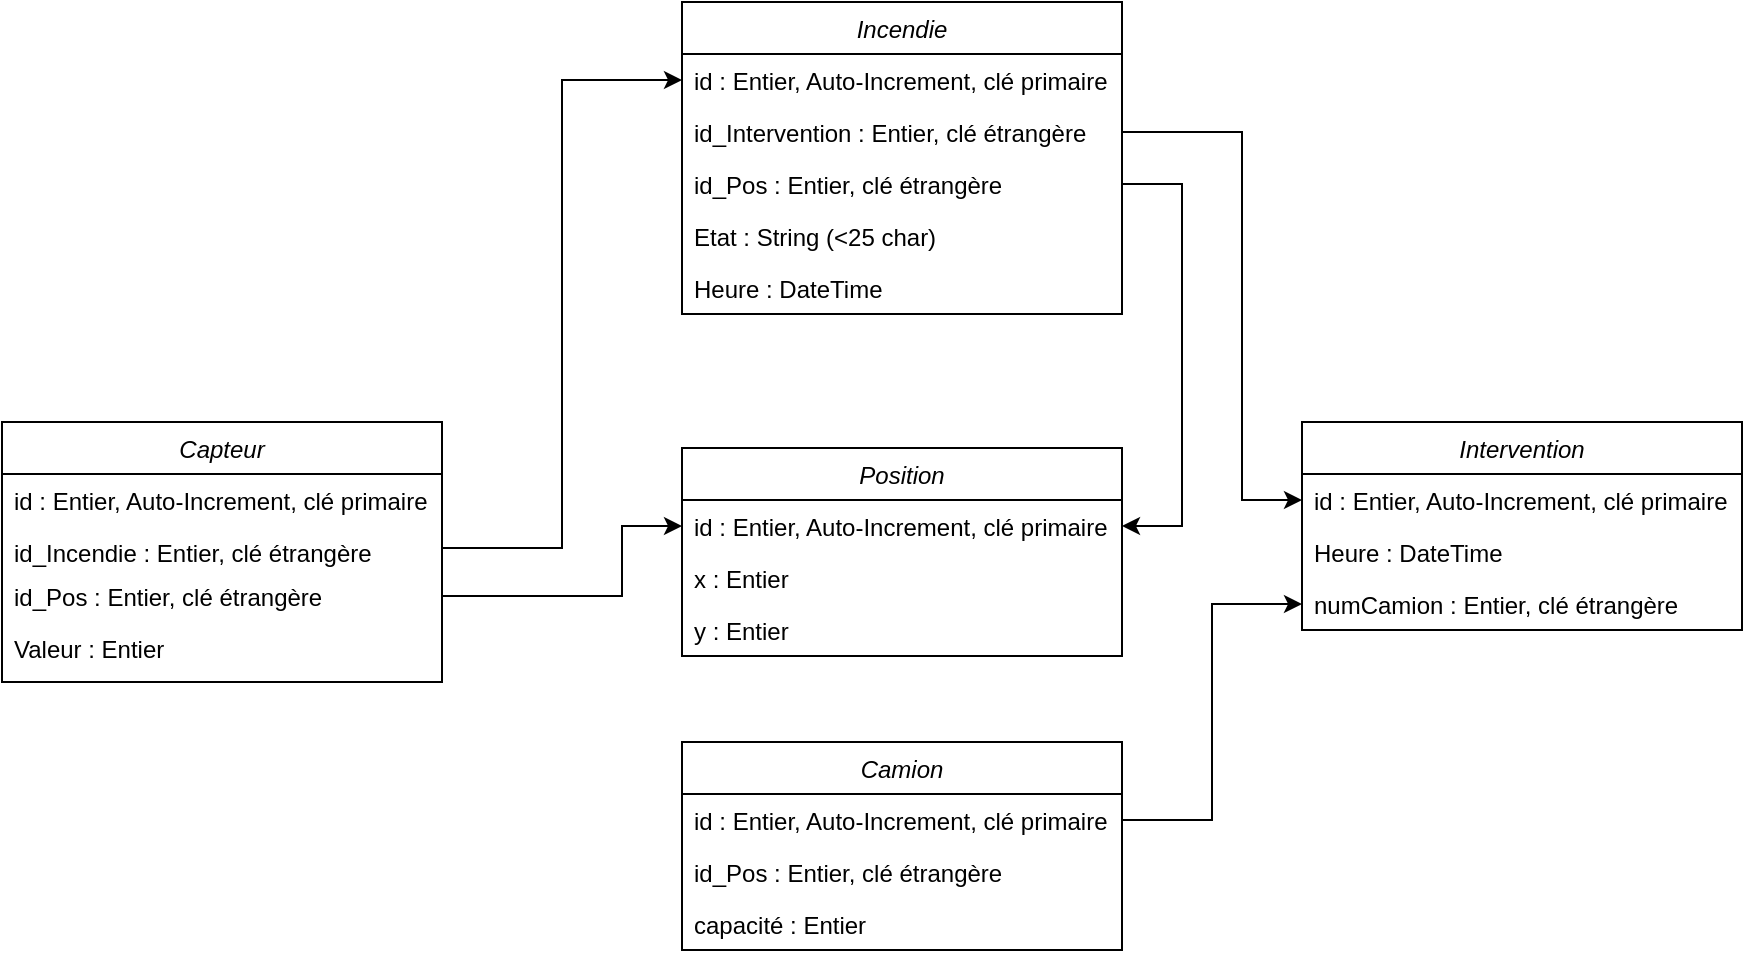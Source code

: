 <mxfile version="14.0.0" type="device"><diagram id="C5RBs43oDa-KdzZeNtuy" name="Page-1"><mxGraphModel dx="2249" dy="723" grid="1" gridSize="10" guides="1" tooltips="1" connect="1" arrows="1" fold="1" page="1" pageScale="1" pageWidth="827" pageHeight="1169" math="0" shadow="0"><root><mxCell id="WIyWlLk6GJQsqaUBKTNV-0"/><mxCell id="WIyWlLk6GJQsqaUBKTNV-1" parent="WIyWlLk6GJQsqaUBKTNV-0"/><mxCell id="zkfFHV4jXpPFQw0GAbJ--0" value="Incendie&#10;" style="swimlane;fontStyle=2;align=center;verticalAlign=top;childLayout=stackLayout;horizontal=1;startSize=26;horizontalStack=0;resizeParent=1;resizeLast=0;collapsible=1;marginBottom=0;rounded=0;shadow=0;strokeWidth=1;" parent="WIyWlLk6GJQsqaUBKTNV-1" vertex="1"><mxGeometry x="290" y="30" width="220" height="156" as="geometry"><mxRectangle x="230" y="140" width="160" height="26" as="alternateBounds"/></mxGeometry></mxCell><mxCell id="zkfFHV4jXpPFQw0GAbJ--1" value="id : Entier, Auto-Increment, clé primaire" style="text;align=left;verticalAlign=top;spacingLeft=4;spacingRight=4;overflow=hidden;rotatable=0;points=[[0,0.5],[1,0.5]];portConstraint=eastwest;" parent="zkfFHV4jXpPFQw0GAbJ--0" vertex="1"><mxGeometry y="26" width="220" height="26" as="geometry"/></mxCell><mxCell id="zkfFHV4jXpPFQw0GAbJ--3" value="id_Intervention : Entier, clé étrangère" style="text;align=left;verticalAlign=top;spacingLeft=4;spacingRight=4;overflow=hidden;rotatable=0;points=[[0,0.5],[1,0.5]];portConstraint=eastwest;rounded=0;shadow=0;html=0;" parent="zkfFHV4jXpPFQw0GAbJ--0" vertex="1"><mxGeometry y="52" width="220" height="26" as="geometry"/></mxCell><mxCell id="l-dgdEgJUGUQhCcOQDO2-19" value="id_Pos : Entier, clé étrangère" style="text;align=left;verticalAlign=top;spacingLeft=4;spacingRight=4;overflow=hidden;rotatable=0;points=[[0,0.5],[1,0.5]];portConstraint=eastwest;rounded=0;shadow=0;html=0;" parent="zkfFHV4jXpPFQw0GAbJ--0" vertex="1"><mxGeometry y="78" width="220" height="26" as="geometry"/></mxCell><mxCell id="zkfFHV4jXpPFQw0GAbJ--5" value="Etat : String (&lt;25 char)" style="text;align=left;verticalAlign=top;spacingLeft=4;spacingRight=4;overflow=hidden;rotatable=0;points=[[0,0.5],[1,0.5]];portConstraint=eastwest;" parent="zkfFHV4jXpPFQw0GAbJ--0" vertex="1"><mxGeometry y="104" width="220" height="26" as="geometry"/></mxCell><mxCell id="gIKAV2bBjxjKzKR-FKkH-11" value="Heure : DateTime" style="text;align=left;verticalAlign=top;spacingLeft=4;spacingRight=4;overflow=hidden;rotatable=0;points=[[0,0.5],[1,0.5]];portConstraint=eastwest;" vertex="1" parent="zkfFHV4jXpPFQw0GAbJ--0"><mxGeometry y="130" width="220" height="26" as="geometry"/></mxCell><mxCell id="l-dgdEgJUGUQhCcOQDO2-0" value="Intervention&#10;" style="swimlane;fontStyle=2;align=center;verticalAlign=top;childLayout=stackLayout;horizontal=1;startSize=26;horizontalStack=0;resizeParent=1;resizeLast=0;collapsible=1;marginBottom=0;rounded=0;shadow=0;strokeWidth=1;" parent="WIyWlLk6GJQsqaUBKTNV-1" vertex="1"><mxGeometry x="600" y="240" width="220" height="104" as="geometry"><mxRectangle x="230" y="140" width="160" height="26" as="alternateBounds"/></mxGeometry></mxCell><mxCell id="l-dgdEgJUGUQhCcOQDO2-1" value="id : Entier, Auto-Increment, clé primaire" style="text;align=left;verticalAlign=top;spacingLeft=4;spacingRight=4;overflow=hidden;rotatable=0;points=[[0,0.5],[1,0.5]];portConstraint=eastwest;" parent="l-dgdEgJUGUQhCcOQDO2-0" vertex="1"><mxGeometry y="26" width="220" height="26" as="geometry"/></mxCell><mxCell id="l-dgdEgJUGUQhCcOQDO2-2" value="Heure : DateTime" style="text;align=left;verticalAlign=top;spacingLeft=4;spacingRight=4;overflow=hidden;rotatable=0;points=[[0,0.5],[1,0.5]];portConstraint=eastwest;" parent="l-dgdEgJUGUQhCcOQDO2-0" vertex="1"><mxGeometry y="52" width="220" height="26" as="geometry"/></mxCell><mxCell id="l-dgdEgJUGUQhCcOQDO2-3" value="numCamion : Entier, clé étrangère" style="text;align=left;verticalAlign=top;spacingLeft=4;spacingRight=4;overflow=hidden;rotatable=0;points=[[0,0.5],[1,0.5]];portConstraint=eastwest;rounded=0;shadow=0;html=0;" parent="l-dgdEgJUGUQhCcOQDO2-0" vertex="1"><mxGeometry y="78" width="220" height="26" as="geometry"/></mxCell><mxCell id="l-dgdEgJUGUQhCcOQDO2-6" value="Camion" style="swimlane;fontStyle=2;align=center;verticalAlign=top;childLayout=stackLayout;horizontal=1;startSize=26;horizontalStack=0;resizeParent=1;resizeLast=0;collapsible=1;marginBottom=0;rounded=0;shadow=0;strokeWidth=1;" parent="WIyWlLk6GJQsqaUBKTNV-1" vertex="1"><mxGeometry x="290" y="400" width="220" height="104" as="geometry"><mxRectangle x="230" y="140" width="160" height="26" as="alternateBounds"/></mxGeometry></mxCell><mxCell id="l-dgdEgJUGUQhCcOQDO2-7" value="id : Entier, Auto-Increment, clé primaire" style="text;align=left;verticalAlign=top;spacingLeft=4;spacingRight=4;overflow=hidden;rotatable=0;points=[[0,0.5],[1,0.5]];portConstraint=eastwest;" parent="l-dgdEgJUGUQhCcOQDO2-6" vertex="1"><mxGeometry y="26" width="220" height="26" as="geometry"/></mxCell><mxCell id="l-dgdEgJUGUQhCcOQDO2-8" value="id_Pos : Entier, clé étrangère" style="text;align=left;verticalAlign=top;spacingLeft=4;spacingRight=4;overflow=hidden;rotatable=0;points=[[0,0.5],[1,0.5]];portConstraint=eastwest;" parent="l-dgdEgJUGUQhCcOQDO2-6" vertex="1"><mxGeometry y="52" width="220" height="26" as="geometry"/></mxCell><mxCell id="l-dgdEgJUGUQhCcOQDO2-10" value="capacité : Entier " style="text;align=left;verticalAlign=top;spacingLeft=4;spacingRight=4;overflow=hidden;rotatable=0;points=[[0,0.5],[1,0.5]];portConstraint=eastwest;rounded=0;shadow=0;html=0;" parent="l-dgdEgJUGUQhCcOQDO2-6" vertex="1"><mxGeometry y="78" width="220" height="26" as="geometry"/></mxCell><mxCell id="l-dgdEgJUGUQhCcOQDO2-12" value="Capteur" style="swimlane;fontStyle=2;align=center;verticalAlign=top;childLayout=stackLayout;horizontal=1;startSize=26;horizontalStack=0;resizeParent=1;resizeLast=0;collapsible=1;marginBottom=0;rounded=0;shadow=0;strokeWidth=1;" parent="WIyWlLk6GJQsqaUBKTNV-1" vertex="1"><mxGeometry x="-50" y="240" width="220" height="130" as="geometry"><mxRectangle x="230" y="140" width="160" height="26" as="alternateBounds"/></mxGeometry></mxCell><mxCell id="l-dgdEgJUGUQhCcOQDO2-13" value="id : Entier, Auto-Increment, clé primaire" style="text;align=left;verticalAlign=top;spacingLeft=4;spacingRight=4;overflow=hidden;rotatable=0;points=[[0,0.5],[1,0.5]];portConstraint=eastwest;" parent="l-dgdEgJUGUQhCcOQDO2-12" vertex="1"><mxGeometry y="26" width="220" height="26" as="geometry"/></mxCell><mxCell id="gIKAV2bBjxjKzKR-FKkH-6" value="id_Incendie : Entier, clé étrangère" style="text;align=left;verticalAlign=top;spacingLeft=4;spacingRight=4;overflow=hidden;rotatable=0;points=[[0,0.5],[1,0.5]];portConstraint=eastwest;rounded=0;shadow=0;html=0;" vertex="1" parent="l-dgdEgJUGUQhCcOQDO2-12"><mxGeometry y="52" width="220" height="22" as="geometry"/></mxCell><mxCell id="l-dgdEgJUGUQhCcOQDO2-14" value="id_Pos : Entier, clé étrangère" style="text;align=left;verticalAlign=top;spacingLeft=4;spacingRight=4;overflow=hidden;rotatable=0;points=[[0,0.5],[1,0.5]];portConstraint=eastwest;" parent="l-dgdEgJUGUQhCcOQDO2-12" vertex="1"><mxGeometry y="74" width="220" height="26" as="geometry"/></mxCell><mxCell id="l-dgdEgJUGUQhCcOQDO2-16" value="Valeur : Entier" style="text;align=left;verticalAlign=top;spacingLeft=4;spacingRight=4;overflow=hidden;rotatable=0;points=[[0,0.5],[1,0.5]];portConstraint=eastwest;rounded=0;shadow=0;html=0;" parent="l-dgdEgJUGUQhCcOQDO2-12" vertex="1"><mxGeometry y="100" width="220" height="22" as="geometry"/></mxCell><mxCell id="l-dgdEgJUGUQhCcOQDO2-22" style="edgeStyle=orthogonalEdgeStyle;rounded=0;orthogonalLoop=1;jettySize=auto;html=1;exitX=1;exitY=0.5;exitDx=0;exitDy=0;entryX=0;entryY=0.5;entryDx=0;entryDy=0;" parent="WIyWlLk6GJQsqaUBKTNV-1" source="l-dgdEgJUGUQhCcOQDO2-7" target="l-dgdEgJUGUQhCcOQDO2-3" edge="1"><mxGeometry relative="1" as="geometry"/></mxCell><mxCell id="l-dgdEgJUGUQhCcOQDO2-24" style="edgeStyle=orthogonalEdgeStyle;rounded=0;orthogonalLoop=1;jettySize=auto;html=1;exitX=1;exitY=0.5;exitDx=0;exitDy=0;entryX=0;entryY=0.5;entryDx=0;entryDy=0;" parent="WIyWlLk6GJQsqaUBKTNV-1" source="gIKAV2bBjxjKzKR-FKkH-6" target="zkfFHV4jXpPFQw0GAbJ--1" edge="1"><mxGeometry relative="1" as="geometry"/></mxCell><mxCell id="gIKAV2bBjxjKzKR-FKkH-0" value="Position" style="swimlane;fontStyle=2;align=center;verticalAlign=top;childLayout=stackLayout;horizontal=1;startSize=26;horizontalStack=0;resizeParent=1;resizeLast=0;collapsible=1;marginBottom=0;rounded=0;shadow=0;strokeWidth=1;" vertex="1" parent="WIyWlLk6GJQsqaUBKTNV-1"><mxGeometry x="290" y="253" width="220" height="104" as="geometry"><mxRectangle x="230" y="140" width="160" height="26" as="alternateBounds"/></mxGeometry></mxCell><mxCell id="gIKAV2bBjxjKzKR-FKkH-1" value="id : Entier, Auto-Increment, clé primaire" style="text;align=left;verticalAlign=top;spacingLeft=4;spacingRight=4;overflow=hidden;rotatable=0;points=[[0,0.5],[1,0.5]];portConstraint=eastwest;" vertex="1" parent="gIKAV2bBjxjKzKR-FKkH-0"><mxGeometry y="26" width="220" height="26" as="geometry"/></mxCell><mxCell id="gIKAV2bBjxjKzKR-FKkH-2" value="x : Entier" style="text;align=left;verticalAlign=top;spacingLeft=4;spacingRight=4;overflow=hidden;rotatable=0;points=[[0,0.5],[1,0.5]];portConstraint=eastwest;" vertex="1" parent="gIKAV2bBjxjKzKR-FKkH-0"><mxGeometry y="52" width="220" height="26" as="geometry"/></mxCell><mxCell id="gIKAV2bBjxjKzKR-FKkH-3" value="y : Entier" style="text;align=left;verticalAlign=top;spacingLeft=4;spacingRight=4;overflow=hidden;rotatable=0;points=[[0,0.5],[1,0.5]];portConstraint=eastwest;rounded=0;shadow=0;html=0;" vertex="1" parent="gIKAV2bBjxjKzKR-FKkH-0"><mxGeometry y="78" width="220" height="26" as="geometry"/></mxCell><mxCell id="gIKAV2bBjxjKzKR-FKkH-8" style="edgeStyle=orthogonalEdgeStyle;rounded=0;orthogonalLoop=1;jettySize=auto;html=1;exitX=1;exitY=0.5;exitDx=0;exitDy=0;entryX=0;entryY=0.5;entryDx=0;entryDy=0;" edge="1" parent="WIyWlLk6GJQsqaUBKTNV-1" source="zkfFHV4jXpPFQw0GAbJ--3" target="l-dgdEgJUGUQhCcOQDO2-1"><mxGeometry relative="1" as="geometry"><Array as="points"><mxPoint x="570" y="95"/><mxPoint x="570" y="279"/></Array></mxGeometry></mxCell><mxCell id="gIKAV2bBjxjKzKR-FKkH-9" style="edgeStyle=orthogonalEdgeStyle;rounded=0;orthogonalLoop=1;jettySize=auto;html=1;exitX=1;exitY=0.5;exitDx=0;exitDy=0;entryX=1;entryY=0.5;entryDx=0;entryDy=0;" edge="1" parent="WIyWlLk6GJQsqaUBKTNV-1" source="l-dgdEgJUGUQhCcOQDO2-19" target="gIKAV2bBjxjKzKR-FKkH-1"><mxGeometry relative="1" as="geometry"><Array as="points"><mxPoint x="540" y="121"/><mxPoint x="540" y="292"/></Array></mxGeometry></mxCell><mxCell id="gIKAV2bBjxjKzKR-FKkH-10" style="edgeStyle=orthogonalEdgeStyle;rounded=0;orthogonalLoop=1;jettySize=auto;html=1;exitX=1;exitY=0.5;exitDx=0;exitDy=0;entryX=0;entryY=0.5;entryDx=0;entryDy=0;" edge="1" parent="WIyWlLk6GJQsqaUBKTNV-1" source="l-dgdEgJUGUQhCcOQDO2-14" target="gIKAV2bBjxjKzKR-FKkH-1"><mxGeometry relative="1" as="geometry"><Array as="points"><mxPoint x="260" y="327"/><mxPoint x="260" y="292"/></Array></mxGeometry></mxCell></root></mxGraphModel></diagram></mxfile>